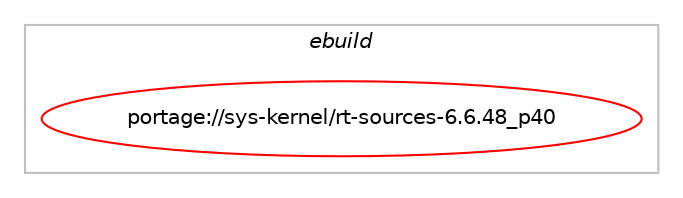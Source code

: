 digraph prolog {

# *************
# Graph options
# *************

newrank=true;
concentrate=true;
compound=true;
graph [rankdir=LR,fontname=Helvetica,fontsize=10,ranksep=1.5];#, ranksep=2.5, nodesep=0.2];
edge  [arrowhead=vee];
node  [fontname=Helvetica,fontsize=10];

# **********
# The ebuild
# **********

subgraph cluster_leftcol {
color=gray;
label=<<i>ebuild</i>>;
id [label="portage://sys-kernel/rt-sources-6.6.48_p40", color=red, width=4, href="../sys-kernel/rt-sources-6.6.48_p40.svg"];
}

# ****************
# The dependencies
# ****************

subgraph cluster_midcol {
color=gray;
label=<<i>dependencies</i>>;
subgraph cluster_compile {
fillcolor="#eeeeee";
style=filled;
label=<<i>compile</i>>;
}
subgraph cluster_compileandrun {
fillcolor="#eeeeee";
style=filled;
label=<<i>compile and run</i>>;
}
subgraph cluster_run {
fillcolor="#eeeeee";
style=filled;
label=<<i>run</i>>;
# *** BEGIN UNKNOWN DEPENDENCY TYPE (TODO) ***
# id -> equal(use_conditional_group(negative,build,portage://sys-kernel/rt-sources-6.6.48_p40,[package_dependency(portage://sys-kernel/rt-sources-6.6.48_p40,run,no,app-alternatives,cpio,none,[,,],[],[]),package_dependency(portage://sys-kernel/rt-sources-6.6.48_p40,run,no,dev-lang,perl,none,[,,],[],[]),package_dependency(portage://sys-kernel/rt-sources-6.6.48_p40,run,no,app-alternatives,bc,none,[,,],[],[]),package_dependency(portage://sys-kernel/rt-sources-6.6.48_p40,run,no,dev-build,make,none,[,,],[],[]),package_dependency(portage://sys-kernel/rt-sources-6.6.48_p40,run,no,sys-devel,bison,none,[,,],[],[]),package_dependency(portage://sys-kernel/rt-sources-6.6.48_p40,run,no,sys-devel,flex,none,[,,],[],[]),package_dependency(portage://sys-kernel/rt-sources-6.6.48_p40,run,no,sys-libs,ncurses,greaterequal,[5.2,,,5.2],[],[]),package_dependency(portage://sys-kernel/rt-sources-6.6.48_p40,run,no,virtual,libelf,none,[,,],[],[]),package_dependency(portage://sys-kernel/rt-sources-6.6.48_p40,run,no,virtual,pkgconfig,none,[,,],[],[])]))
# *** END UNKNOWN DEPENDENCY TYPE (TODO) ***

}
}

# **************
# The candidates
# **************

subgraph cluster_choices {
rank=same;
color=gray;
label=<<i>candidates</i>>;

}

}
